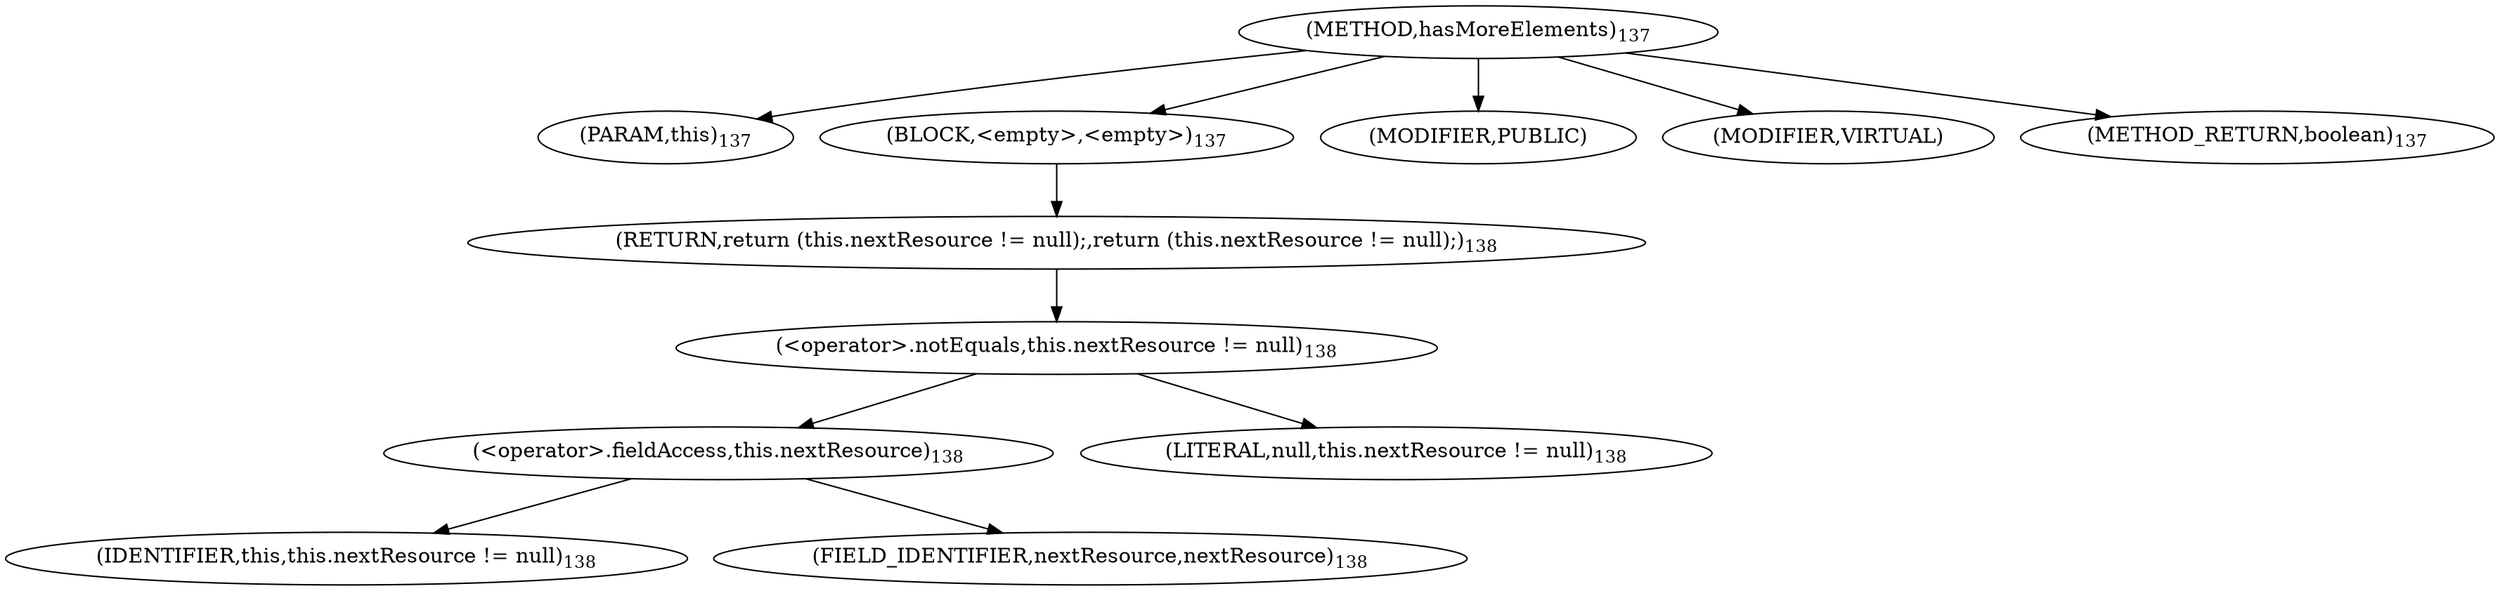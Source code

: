 digraph "hasMoreElements" {  
"217" [label = <(METHOD,hasMoreElements)<SUB>137</SUB>> ]
"8" [label = <(PARAM,this)<SUB>137</SUB>> ]
"218" [label = <(BLOCK,&lt;empty&gt;,&lt;empty&gt;)<SUB>137</SUB>> ]
"219" [label = <(RETURN,return (this.nextResource != null);,return (this.nextResource != null);)<SUB>138</SUB>> ]
"220" [label = <(&lt;operator&gt;.notEquals,this.nextResource != null)<SUB>138</SUB>> ]
"221" [label = <(&lt;operator&gt;.fieldAccess,this.nextResource)<SUB>138</SUB>> ]
"7" [label = <(IDENTIFIER,this,this.nextResource != null)<SUB>138</SUB>> ]
"222" [label = <(FIELD_IDENTIFIER,nextResource,nextResource)<SUB>138</SUB>> ]
"223" [label = <(LITERAL,null,this.nextResource != null)<SUB>138</SUB>> ]
"224" [label = <(MODIFIER,PUBLIC)> ]
"225" [label = <(MODIFIER,VIRTUAL)> ]
"226" [label = <(METHOD_RETURN,boolean)<SUB>137</SUB>> ]
  "217" -> "8" 
  "217" -> "218" 
  "217" -> "224" 
  "217" -> "225" 
  "217" -> "226" 
  "218" -> "219" 
  "219" -> "220" 
  "220" -> "221" 
  "220" -> "223" 
  "221" -> "7" 
  "221" -> "222" 
}

